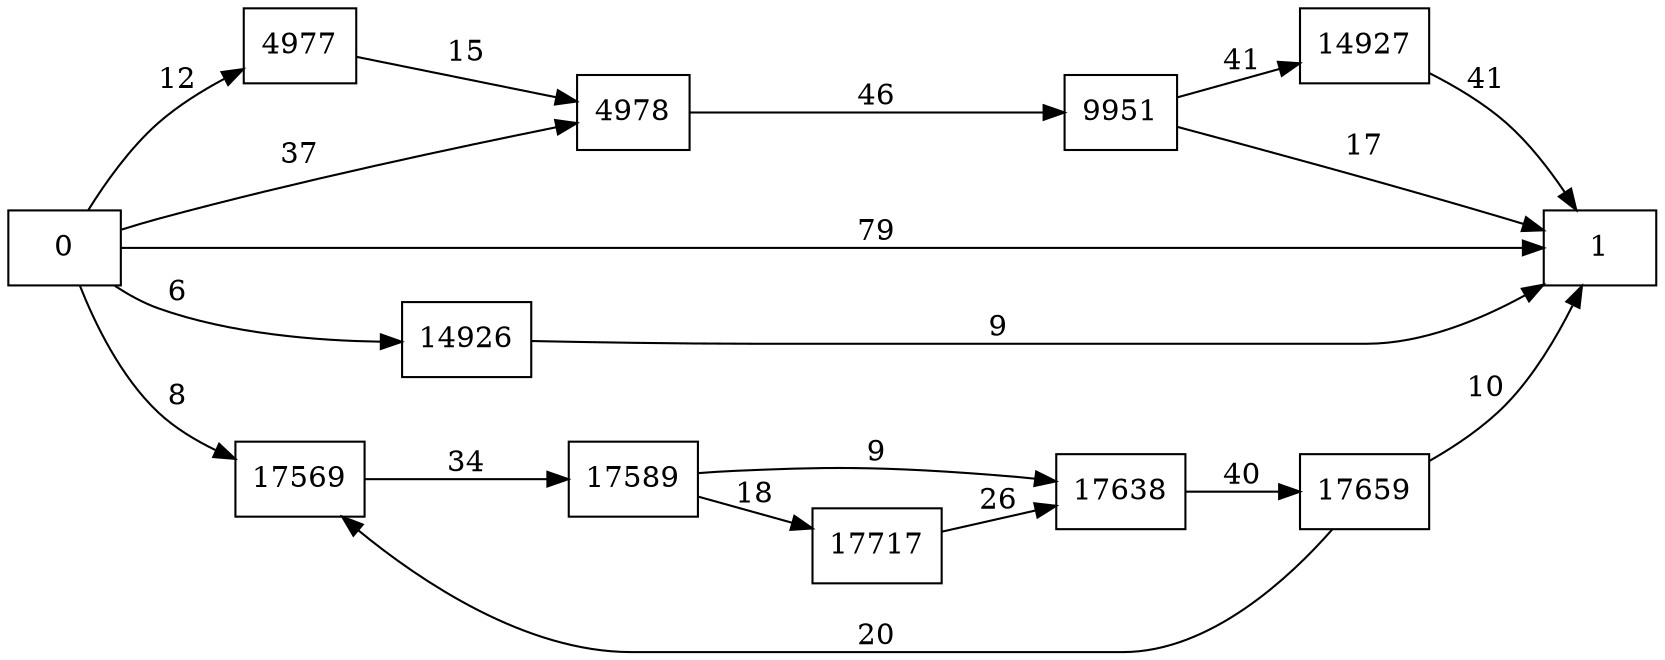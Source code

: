 digraph {
	graph [rankdir=LR]
	node [shape=rectangle]
	4977 -> 4978 [label=15]
	4978 -> 9951 [label=46]
	9951 -> 14927 [label=41]
	9951 -> 1 [label=17]
	14926 -> 1 [label=9]
	14927 -> 1 [label=41]
	17569 -> 17589 [label=34]
	17589 -> 17638 [label=9]
	17589 -> 17717 [label=18]
	17638 -> 17659 [label=40]
	17659 -> 17569 [label=20]
	17659 -> 1 [label=10]
	17717 -> 17638 [label=26]
	0 -> 4977 [label=12]
	0 -> 4978 [label=37]
	0 -> 1 [label=79]
	0 -> 14926 [label=6]
	0 -> 17569 [label=8]
}
